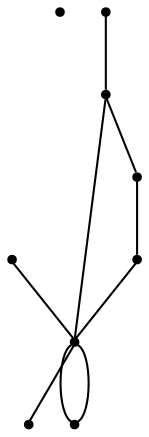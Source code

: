 graph {
  node [shape=point,comment="{\"directed\":false,\"doi\":\"10.1007/978-3-319-73915-1_7\",\"figure\":\"1 (1)\"}"]

  v0 [pos="753.9924137732721,476.40787583600434"]
  v1 [pos="653.9541930188739,356.3620768852736"]
  v2 [pos="713.9762543101904,636.4699399594647"]
  v3 [pos="633.945366123425,516.4221141527607"]
  v4 [pos="573.9222556232164,436.395751808224"]
  v5 [pos="513.9010686726433,356.36004208084546"]
  v6 [pos="453.8750172081163,316.3492057027423"]
  v7 [pos="393.8519067079078,316.3492057027423"]
  v8 [pos="513.8985569301443,516.4187758017458"]

  v8 -- v7 [id="-2",pos="513.8985569301443,516.4187758017458 403.85601811064817,526.4253081030291 403.85601811064817,526.4253081030291 403.85601811064817,526.4253081030291 393.8519067079078,316.3492057027423 393.8519067079078,316.3492057027423 393.8519067079078,316.3492057027423"]
  v8 -- v1 [id="-3",pos="513.8985569301443,516.4187758017458 603.9337313877986,526.4253081030291 603.9337313877986,526.4253081030291 603.9337313877986,526.4253081030291 653.9541930188739,356.3620768852736 653.9541930188739,356.3620768852736 653.9541930188739,356.3620768852736"]
  v7 -- v6 [id="-10",pos="393.8519067079078,316.3492057027423 453.8750172081163,316.3492057027423 453.8750172081163,316.3492057027423 453.8750172081163,316.3492057027423"]
  v6 -- v1 [id="-11",pos="453.8750172081163,316.3492057027423 653.9541930188739,356.3620768852736 653.9541930188739,356.3620768852736 653.9541930188739,356.3620768852736"]
  v1 -- v2 [id="-22",pos="653.9541930188739,356.3620768852736 713.9762543101904,636.4699399594647 713.9762543101904,636.4699399594647 713.9762543101904,636.4699399594647"]
  v1 -- v4 [id="-23",pos="653.9541930188739,356.3620768852736 683.9672584938984,446.39660891278197 683.9672584938984,446.39660891278197 683.9672584938984,446.39660891278197 573.9222556232164,436.395751808224 573.9222556232164,436.395751808224 573.9222556232164,436.395751808224"]
  v4 -- v1 [id="-35",pos="573.9222556232164,436.395751808224 653.9541930188739,356.3620768852736 653.9541930188739,356.3620768852736 653.9541930188739,356.3620768852736"]
  v5 -- v1 [id="-25",pos="513.9010686726433,356.36004208084546 653.9541930188739,356.3620768852736 653.9541930188739,356.3620768852736 653.9541930188739,356.3620768852736"]
  v3 -- v8 [id="-37",pos="633.945366123425,516.4221141527607 513.8985569301443,516.4187758017458 513.8985569301443,516.4187758017458 513.8985569301443,516.4187758017458"]
}